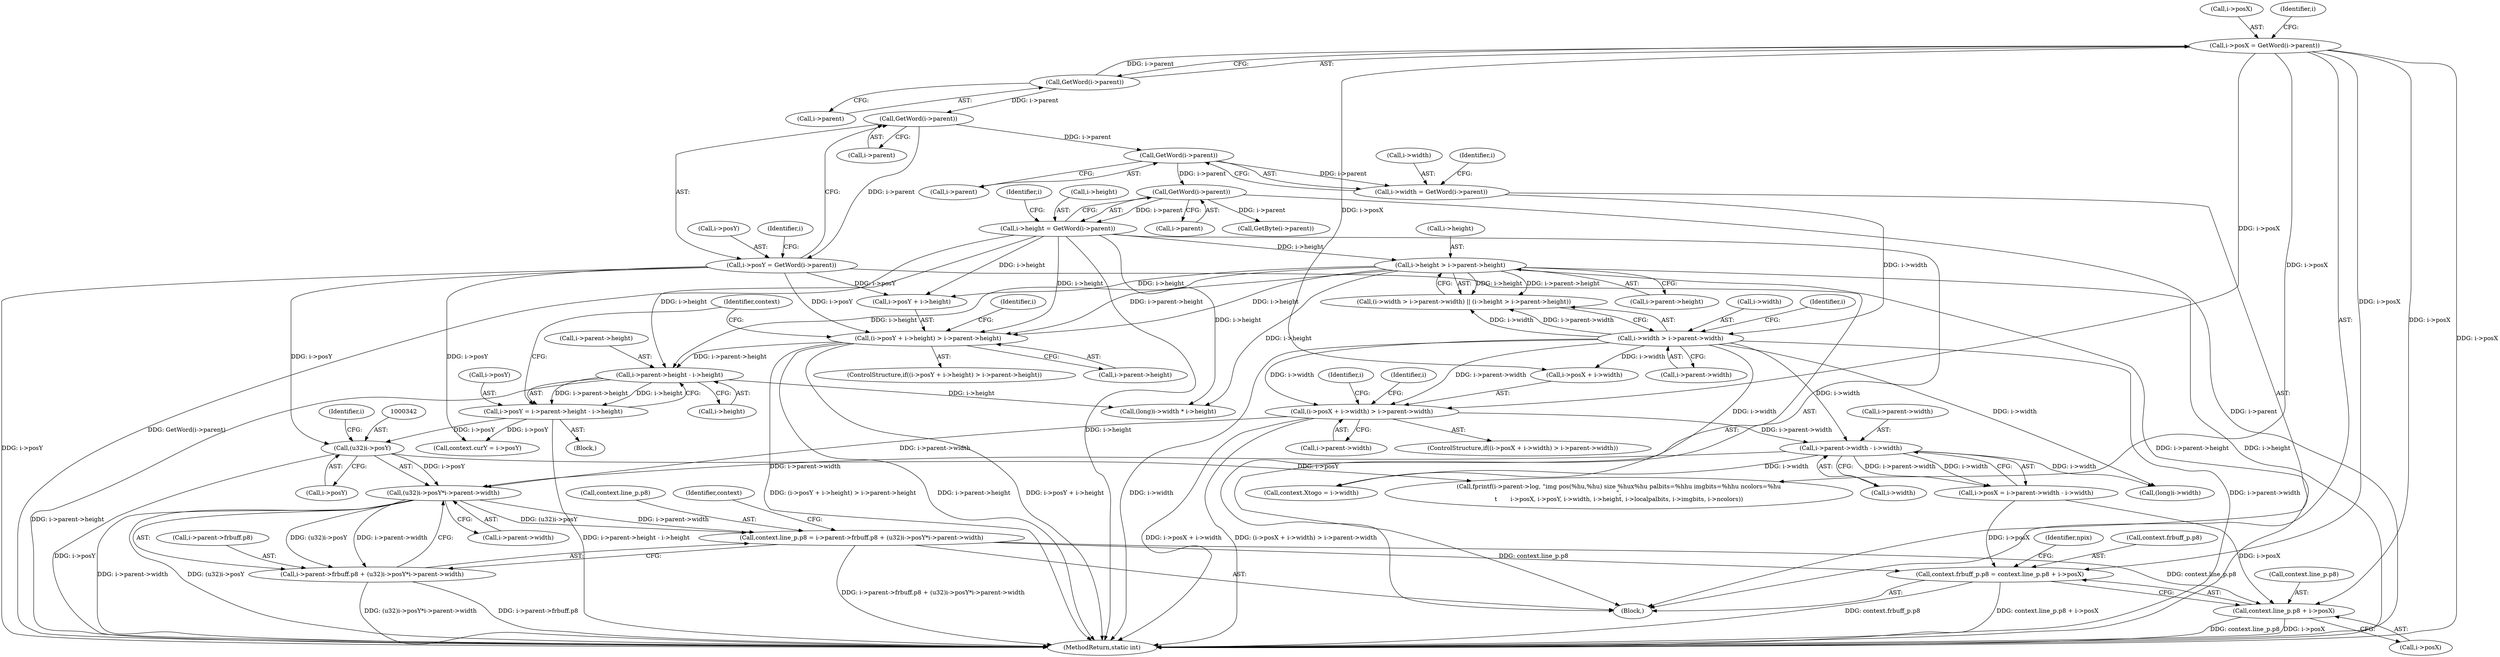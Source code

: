 digraph "0_ngiflib_cf429e0a2fe26b5f01ce0c8e9b79432e94509b6e@pointer" {
"1000340" [label="(Call,(u32)i->posY*i->parent->width)"];
"1000341" [label="(Call,(u32)i->posY)"];
"1000299" [label="(Call,i->posY = i->parent->height - i->height)"];
"1000303" [label="(Call,i->parent->height - i->height)"];
"1000272" [label="(Call,(i->posY + i->height) > i->parent->height)"];
"1000169" [label="(Call,i->posY = GetWord(i->parent))"];
"1000173" [label="(Call,GetWord(i->parent))"];
"1000165" [label="(Call,GetWord(i->parent))"];
"1000185" [label="(Call,i->height = GetWord(i->parent))"];
"1000189" [label="(Call,GetWord(i->parent))"];
"1000181" [label="(Call,GetWord(i->parent))"];
"1000204" [label="(Call,i->height > i->parent->height)"];
"1000231" [label="(Call,(i->posX + i->width) > i->parent->width)"];
"1000161" [label="(Call,i->posX = GetWord(i->parent))"];
"1000195" [label="(Call,i->width > i->parent->width)"];
"1000177" [label="(Call,i->width = GetWord(i->parent))"];
"1000262" [label="(Call,i->parent->width - i->width)"];
"1000326" [label="(Call,context.line_p.p8 = i->parent->frbuff.p8 + (u32)i->posY*i->parent->width)"];
"1000351" [label="(Call,context.frbuff_p.p8 = context.line_p.p8 + i->posX)"];
"1000357" [label="(Call,context.line_p.p8 + i->posX)"];
"1000332" [label="(Call,i->parent->frbuff.p8 + (u32)i->posY*i->parent->width)"];
"1000300" [label="(Call,i->posY)"];
"1000936" [label="(MethodReturn,static int)"];
"1000309" [label="(Call,i->height)"];
"1000165" [label="(Call,GetWord(i->parent))"];
"1000333" [label="(Call,i->parent->frbuff.p8)"];
"1000275" [label="(Identifier,i)"];
"1000358" [label="(Call,context.line_p.p8)"];
"1000289" [label="(Identifier,i)"];
"1000174" [label="(Call,i->parent)"];
"1000170" [label="(Call,i->posY)"];
"1000319" [label="(Call,context.curY = i->posY)"];
"1000369" [label="(Call,(long)i->width)"];
"1000166" [label="(Call,i->parent)"];
"1000327" [label="(Call,context.line_p.p8)"];
"1000285" [label="(Block,)"];
"1000258" [label="(Call,i->posX = i->parent->width - i->width)"];
"1000130" [label="(Block,)"];
"1000341" [label="(Call,(u32)i->posY)"];
"1000343" [label="(Call,i->posY)"];
"1000340" [label="(Call,(u32)i->posY*i->parent->width)"];
"1000326" [label="(Call,context.line_p.p8 = i->parent->frbuff.p8 + (u32)i->posY*i->parent->width)"];
"1000186" [label="(Call,i->height)"];
"1000206" [label="(Identifier,i)"];
"1000348" [label="(Identifier,i)"];
"1000368" [label="(Call,(long)i->width * i->height)"];
"1000231" [label="(Call,(i->posX + i->width) > i->parent->width)"];
"1000271" [label="(ControlStructure,if((i->posY + i->height) > i->parent->height))"];
"1000208" [label="(Call,i->parent->height)"];
"1000248" [label="(Identifier,i)"];
"1000199" [label="(Call,i->parent->width)"];
"1000194" [label="(Call,(i->width > i->parent->width) || (i->height > i->parent->height))"];
"1000205" [label="(Call,i->height)"];
"1000280" [label="(Call,i->parent->height)"];
"1000189" [label="(Call,GetWord(i->parent))"];
"1000197" [label="(Identifier,i)"];
"1000190" [label="(Call,i->parent)"];
"1000178" [label="(Call,i->width)"];
"1000162" [label="(Call,i->posX)"];
"1000173" [label="(Call,GetWord(i->parent))"];
"1000169" [label="(Call,i->posY = GetWord(i->parent))"];
"1000312" [label="(Call,context.Xtogo = i->width)"];
"1000195" [label="(Call,i->width > i->parent->width)"];
"1000354" [label="(Identifier,context)"];
"1000352" [label="(Call,context.frbuff_p.p8)"];
"1000187" [label="(Identifier,i)"];
"1000299" [label="(Call,i->posY = i->parent->height - i->height)"];
"1000272" [label="(Call,(i->posY + i->height) > i->parent->height)"];
"1000185" [label="(Call,i->height = GetWord(i->parent))"];
"1000177" [label="(Call,i->width = GetWord(i->parent))"];
"1000182" [label="(Call,i->parent)"];
"1000232" [label="(Call,i->posX + i->width)"];
"1000171" [label="(Identifier,i)"];
"1000581" [label="(Call,fprintf(i->parent->log, \"img pos(%hu,%hu) size %hux%hu palbits=%hhu imgbits=%hhu ncolors=%hu\n\",\n\t       i->posX, i->posY, i->width, i->height, i->localpalbits, i->imgbits, i->ncolors))"];
"1000204" [label="(Call,i->height > i->parent->height)"];
"1000314" [label="(Identifier,context)"];
"1000273" [label="(Call,i->posY + i->height)"];
"1000230" [label="(ControlStructure,if((i->posX + i->width) > i->parent->width))"];
"1000262" [label="(Call,i->parent->width - i->width)"];
"1000332" [label="(Call,i->parent->frbuff.p8 + (u32)i->posY*i->parent->width)"];
"1000357" [label="(Call,context.line_p.p8 + i->posX)"];
"1000379" [label="(Call,GetByte(i->parent))"];
"1000268" [label="(Call,i->width)"];
"1000181" [label="(Call,GetWord(i->parent))"];
"1000346" [label="(Call,i->parent->width)"];
"1000304" [label="(Call,i->parent->height)"];
"1000367" [label="(Identifier,npix)"];
"1000196" [label="(Call,i->width)"];
"1000179" [label="(Identifier,i)"];
"1000351" [label="(Call,context.frbuff_p.p8 = context.line_p.p8 + i->posX)"];
"1000263" [label="(Call,i->parent->width)"];
"1000303" [label="(Call,i->parent->height - i->height)"];
"1000239" [label="(Call,i->parent->width)"];
"1000161" [label="(Call,i->posX = GetWord(i->parent))"];
"1000363" [label="(Call,i->posX)"];
"1000340" -> "1000332"  [label="AST: "];
"1000340" -> "1000346"  [label="CFG: "];
"1000341" -> "1000340"  [label="AST: "];
"1000346" -> "1000340"  [label="AST: "];
"1000332" -> "1000340"  [label="CFG: "];
"1000340" -> "1000936"  [label="DDG: i->parent->width"];
"1000340" -> "1000936"  [label="DDG: (u32)i->posY"];
"1000340" -> "1000326"  [label="DDG: (u32)i->posY"];
"1000340" -> "1000326"  [label="DDG: i->parent->width"];
"1000340" -> "1000332"  [label="DDG: (u32)i->posY"];
"1000340" -> "1000332"  [label="DDG: i->parent->width"];
"1000341" -> "1000340"  [label="DDG: i->posY"];
"1000231" -> "1000340"  [label="DDG: i->parent->width"];
"1000262" -> "1000340"  [label="DDG: i->parent->width"];
"1000341" -> "1000343"  [label="CFG: "];
"1000342" -> "1000341"  [label="AST: "];
"1000343" -> "1000341"  [label="AST: "];
"1000348" -> "1000341"  [label="CFG: "];
"1000341" -> "1000936"  [label="DDG: i->posY"];
"1000299" -> "1000341"  [label="DDG: i->posY"];
"1000169" -> "1000341"  [label="DDG: i->posY"];
"1000341" -> "1000581"  [label="DDG: i->posY"];
"1000299" -> "1000285"  [label="AST: "];
"1000299" -> "1000303"  [label="CFG: "];
"1000300" -> "1000299"  [label="AST: "];
"1000303" -> "1000299"  [label="AST: "];
"1000314" -> "1000299"  [label="CFG: "];
"1000299" -> "1000936"  [label="DDG: i->parent->height - i->height"];
"1000303" -> "1000299"  [label="DDG: i->parent->height"];
"1000303" -> "1000299"  [label="DDG: i->height"];
"1000299" -> "1000319"  [label="DDG: i->posY"];
"1000303" -> "1000309"  [label="CFG: "];
"1000304" -> "1000303"  [label="AST: "];
"1000309" -> "1000303"  [label="AST: "];
"1000303" -> "1000936"  [label="DDG: i->parent->height"];
"1000272" -> "1000303"  [label="DDG: i->parent->height"];
"1000185" -> "1000303"  [label="DDG: i->height"];
"1000204" -> "1000303"  [label="DDG: i->height"];
"1000303" -> "1000368"  [label="DDG: i->height"];
"1000272" -> "1000271"  [label="AST: "];
"1000272" -> "1000280"  [label="CFG: "];
"1000273" -> "1000272"  [label="AST: "];
"1000280" -> "1000272"  [label="AST: "];
"1000289" -> "1000272"  [label="CFG: "];
"1000314" -> "1000272"  [label="CFG: "];
"1000272" -> "1000936"  [label="DDG: i->parent->height"];
"1000272" -> "1000936"  [label="DDG: i->posY + i->height"];
"1000272" -> "1000936"  [label="DDG: (i->posY + i->height) > i->parent->height"];
"1000169" -> "1000272"  [label="DDG: i->posY"];
"1000185" -> "1000272"  [label="DDG: i->height"];
"1000204" -> "1000272"  [label="DDG: i->height"];
"1000204" -> "1000272"  [label="DDG: i->parent->height"];
"1000169" -> "1000130"  [label="AST: "];
"1000169" -> "1000173"  [label="CFG: "];
"1000170" -> "1000169"  [label="AST: "];
"1000173" -> "1000169"  [label="AST: "];
"1000179" -> "1000169"  [label="CFG: "];
"1000169" -> "1000936"  [label="DDG: i->posY"];
"1000173" -> "1000169"  [label="DDG: i->parent"];
"1000169" -> "1000273"  [label="DDG: i->posY"];
"1000169" -> "1000319"  [label="DDG: i->posY"];
"1000173" -> "1000174"  [label="CFG: "];
"1000174" -> "1000173"  [label="AST: "];
"1000165" -> "1000173"  [label="DDG: i->parent"];
"1000173" -> "1000181"  [label="DDG: i->parent"];
"1000165" -> "1000161"  [label="AST: "];
"1000165" -> "1000166"  [label="CFG: "];
"1000166" -> "1000165"  [label="AST: "];
"1000161" -> "1000165"  [label="CFG: "];
"1000165" -> "1000161"  [label="DDG: i->parent"];
"1000185" -> "1000130"  [label="AST: "];
"1000185" -> "1000189"  [label="CFG: "];
"1000186" -> "1000185"  [label="AST: "];
"1000189" -> "1000185"  [label="AST: "];
"1000197" -> "1000185"  [label="CFG: "];
"1000185" -> "1000936"  [label="DDG: i->height"];
"1000185" -> "1000936"  [label="DDG: GetWord(i->parent)"];
"1000189" -> "1000185"  [label="DDG: i->parent"];
"1000185" -> "1000204"  [label="DDG: i->height"];
"1000185" -> "1000273"  [label="DDG: i->height"];
"1000185" -> "1000368"  [label="DDG: i->height"];
"1000189" -> "1000190"  [label="CFG: "];
"1000190" -> "1000189"  [label="AST: "];
"1000189" -> "1000936"  [label="DDG: i->parent"];
"1000181" -> "1000189"  [label="DDG: i->parent"];
"1000189" -> "1000379"  [label="DDG: i->parent"];
"1000181" -> "1000177"  [label="AST: "];
"1000181" -> "1000182"  [label="CFG: "];
"1000182" -> "1000181"  [label="AST: "];
"1000177" -> "1000181"  [label="CFG: "];
"1000181" -> "1000177"  [label="DDG: i->parent"];
"1000204" -> "1000194"  [label="AST: "];
"1000204" -> "1000208"  [label="CFG: "];
"1000205" -> "1000204"  [label="AST: "];
"1000208" -> "1000204"  [label="AST: "];
"1000194" -> "1000204"  [label="CFG: "];
"1000204" -> "1000936"  [label="DDG: i->parent->height"];
"1000204" -> "1000936"  [label="DDG: i->height"];
"1000204" -> "1000194"  [label="DDG: i->height"];
"1000204" -> "1000194"  [label="DDG: i->parent->height"];
"1000204" -> "1000273"  [label="DDG: i->height"];
"1000204" -> "1000368"  [label="DDG: i->height"];
"1000231" -> "1000230"  [label="AST: "];
"1000231" -> "1000239"  [label="CFG: "];
"1000232" -> "1000231"  [label="AST: "];
"1000239" -> "1000231"  [label="AST: "];
"1000248" -> "1000231"  [label="CFG: "];
"1000275" -> "1000231"  [label="CFG: "];
"1000231" -> "1000936"  [label="DDG: (i->posX + i->width) > i->parent->width"];
"1000231" -> "1000936"  [label="DDG: i->posX + i->width"];
"1000161" -> "1000231"  [label="DDG: i->posX"];
"1000195" -> "1000231"  [label="DDG: i->width"];
"1000195" -> "1000231"  [label="DDG: i->parent->width"];
"1000231" -> "1000262"  [label="DDG: i->parent->width"];
"1000161" -> "1000130"  [label="AST: "];
"1000162" -> "1000161"  [label="AST: "];
"1000171" -> "1000161"  [label="CFG: "];
"1000161" -> "1000936"  [label="DDG: i->posX"];
"1000161" -> "1000232"  [label="DDG: i->posX"];
"1000161" -> "1000351"  [label="DDG: i->posX"];
"1000161" -> "1000357"  [label="DDG: i->posX"];
"1000161" -> "1000581"  [label="DDG: i->posX"];
"1000195" -> "1000194"  [label="AST: "];
"1000195" -> "1000199"  [label="CFG: "];
"1000196" -> "1000195"  [label="AST: "];
"1000199" -> "1000195"  [label="AST: "];
"1000206" -> "1000195"  [label="CFG: "];
"1000194" -> "1000195"  [label="CFG: "];
"1000195" -> "1000936"  [label="DDG: i->parent->width"];
"1000195" -> "1000936"  [label="DDG: i->width"];
"1000195" -> "1000194"  [label="DDG: i->width"];
"1000195" -> "1000194"  [label="DDG: i->parent->width"];
"1000177" -> "1000195"  [label="DDG: i->width"];
"1000195" -> "1000232"  [label="DDG: i->width"];
"1000195" -> "1000262"  [label="DDG: i->width"];
"1000195" -> "1000312"  [label="DDG: i->width"];
"1000195" -> "1000369"  [label="DDG: i->width"];
"1000177" -> "1000130"  [label="AST: "];
"1000178" -> "1000177"  [label="AST: "];
"1000187" -> "1000177"  [label="CFG: "];
"1000262" -> "1000258"  [label="AST: "];
"1000262" -> "1000268"  [label="CFG: "];
"1000263" -> "1000262"  [label="AST: "];
"1000268" -> "1000262"  [label="AST: "];
"1000258" -> "1000262"  [label="CFG: "];
"1000262" -> "1000258"  [label="DDG: i->parent->width"];
"1000262" -> "1000258"  [label="DDG: i->width"];
"1000262" -> "1000312"  [label="DDG: i->width"];
"1000262" -> "1000369"  [label="DDG: i->width"];
"1000326" -> "1000130"  [label="AST: "];
"1000326" -> "1000332"  [label="CFG: "];
"1000327" -> "1000326"  [label="AST: "];
"1000332" -> "1000326"  [label="AST: "];
"1000354" -> "1000326"  [label="CFG: "];
"1000326" -> "1000936"  [label="DDG: i->parent->frbuff.p8 + (u32)i->posY*i->parent->width"];
"1000326" -> "1000351"  [label="DDG: context.line_p.p8"];
"1000326" -> "1000357"  [label="DDG: context.line_p.p8"];
"1000351" -> "1000130"  [label="AST: "];
"1000351" -> "1000357"  [label="CFG: "];
"1000352" -> "1000351"  [label="AST: "];
"1000357" -> "1000351"  [label="AST: "];
"1000367" -> "1000351"  [label="CFG: "];
"1000351" -> "1000936"  [label="DDG: context.line_p.p8 + i->posX"];
"1000351" -> "1000936"  [label="DDG: context.frbuff_p.p8"];
"1000258" -> "1000351"  [label="DDG: i->posX"];
"1000357" -> "1000363"  [label="CFG: "];
"1000358" -> "1000357"  [label="AST: "];
"1000363" -> "1000357"  [label="AST: "];
"1000357" -> "1000936"  [label="DDG: context.line_p.p8"];
"1000357" -> "1000936"  [label="DDG: i->posX"];
"1000258" -> "1000357"  [label="DDG: i->posX"];
"1000333" -> "1000332"  [label="AST: "];
"1000332" -> "1000936"  [label="DDG: i->parent->frbuff.p8"];
"1000332" -> "1000936"  [label="DDG: (u32)i->posY*i->parent->width"];
}
